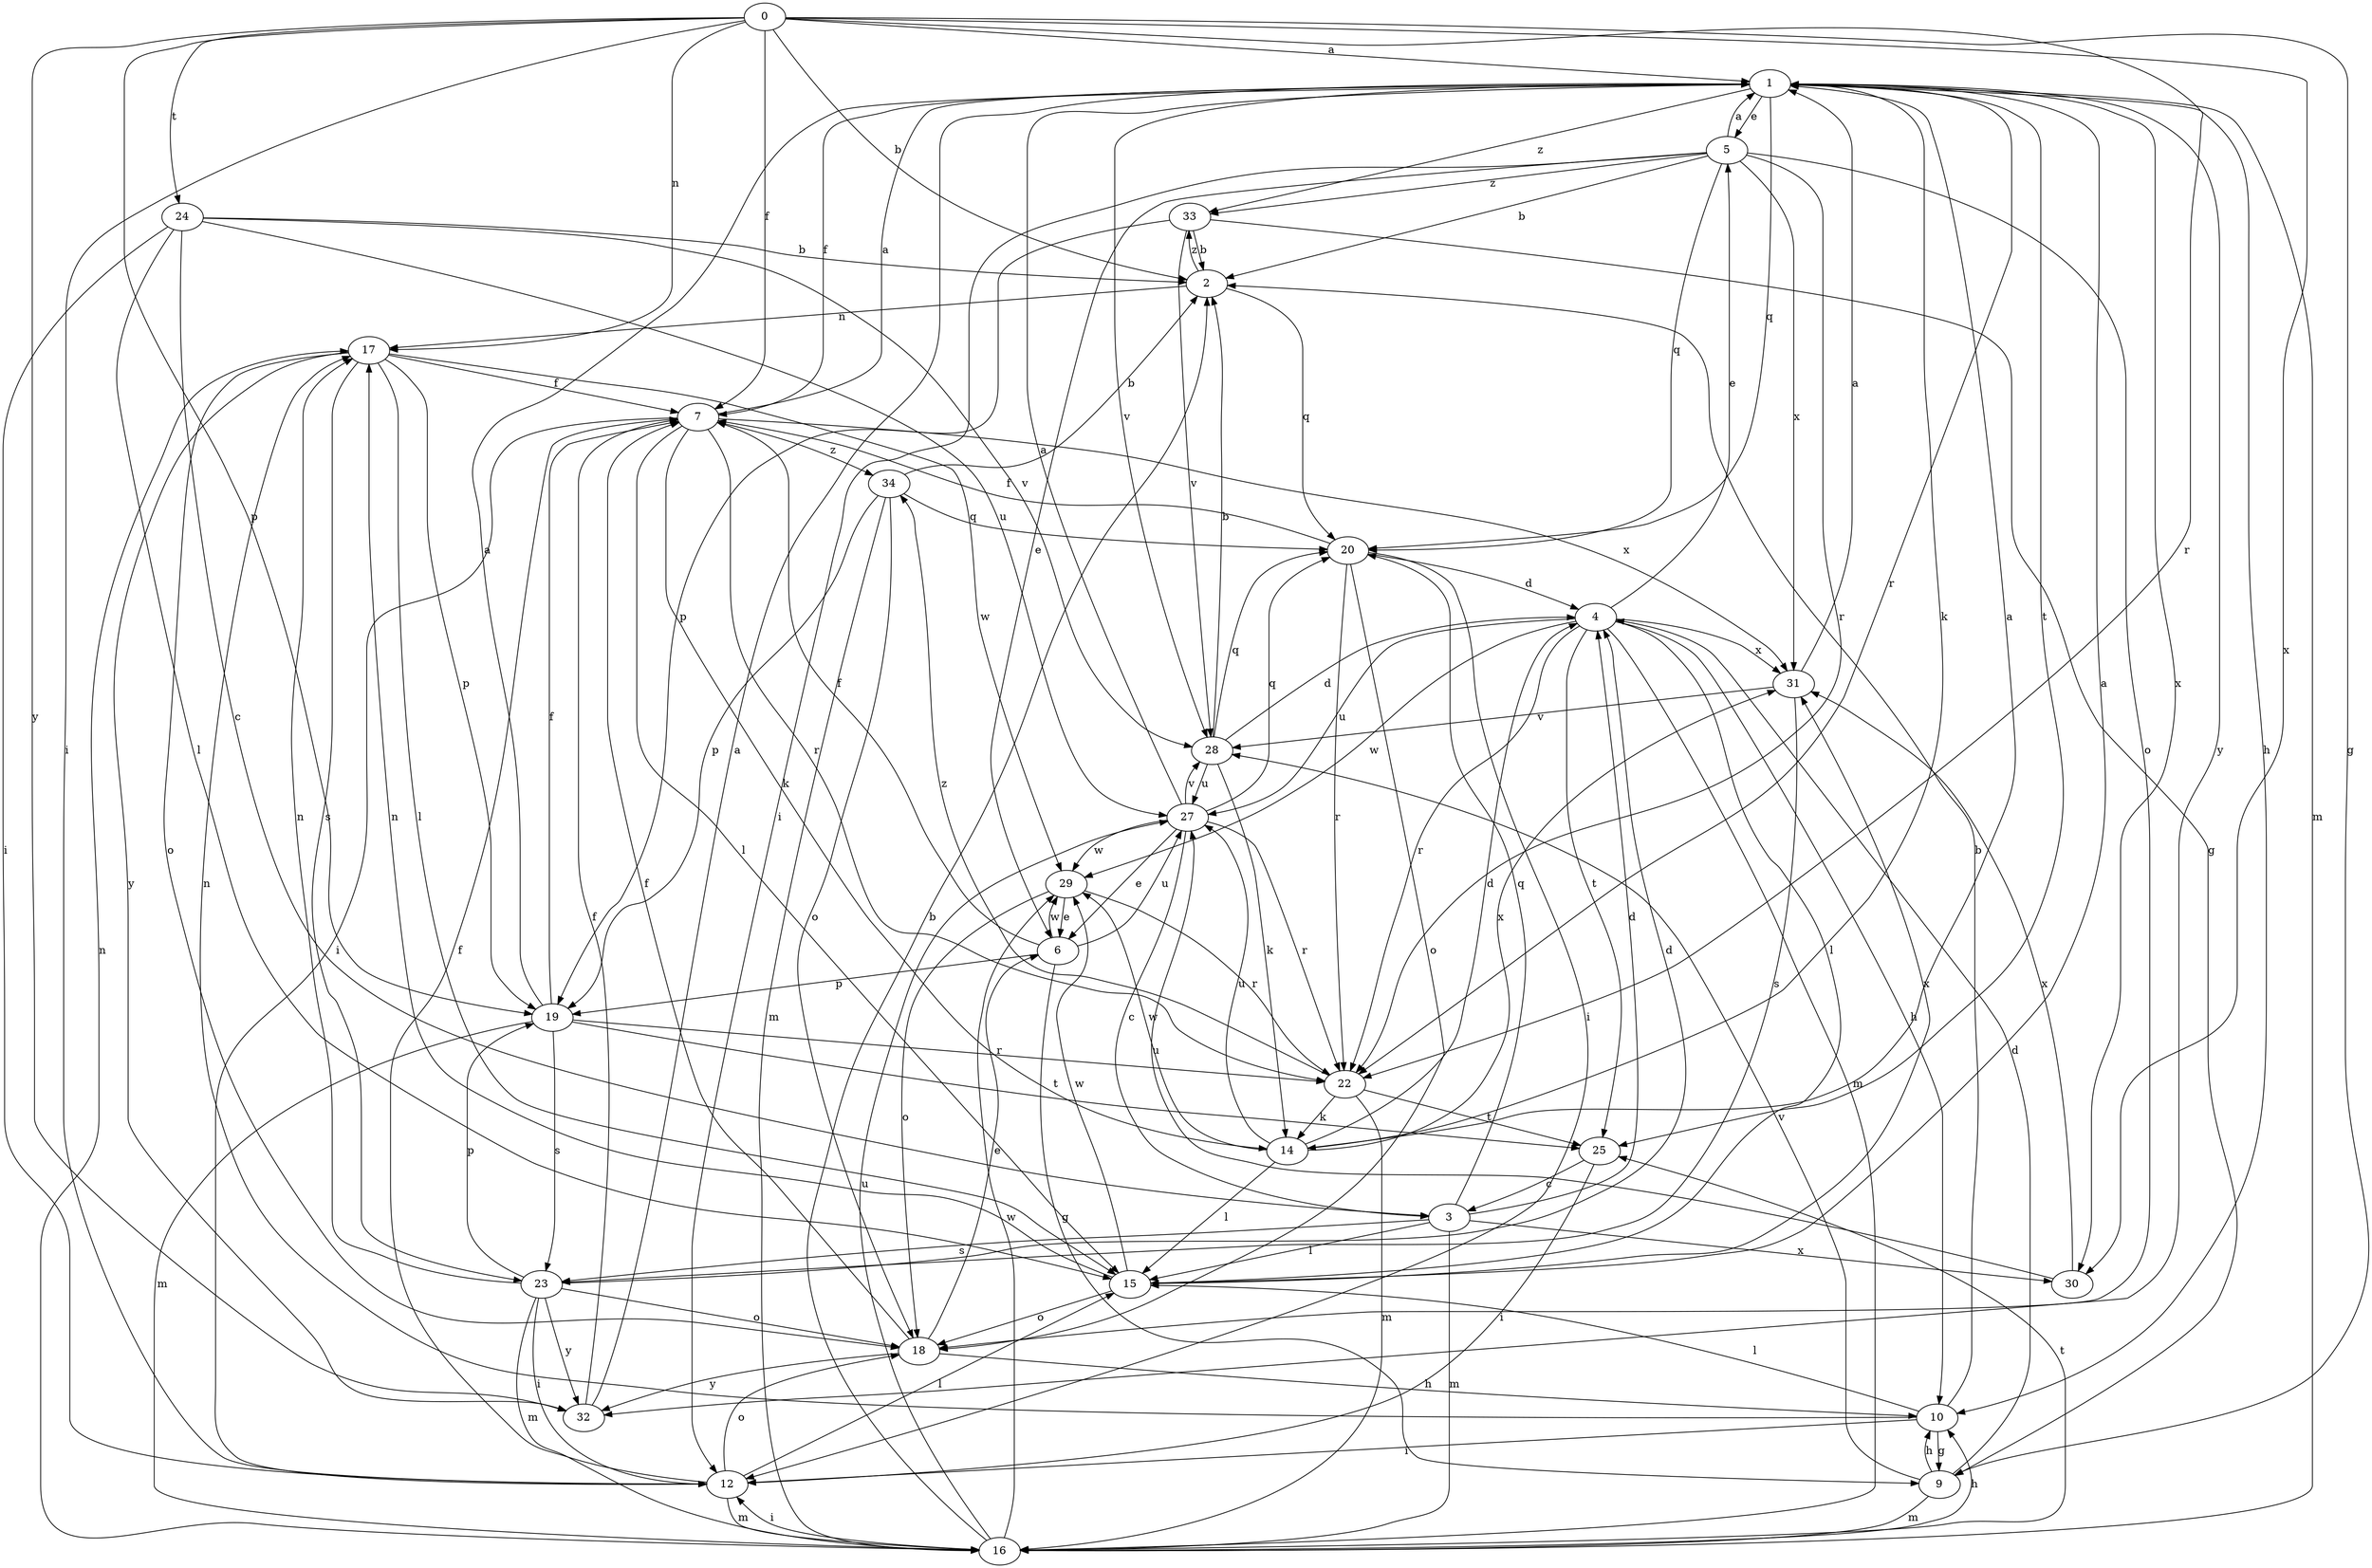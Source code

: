 strict digraph  {
0;
1;
2;
3;
4;
5;
6;
7;
9;
10;
12;
14;
15;
16;
17;
18;
19;
20;
22;
23;
24;
25;
27;
28;
29;
30;
31;
32;
33;
34;
0 -> 1  [label=a];
0 -> 2  [label=b];
0 -> 7  [label=f];
0 -> 9  [label=g];
0 -> 12  [label=i];
0 -> 17  [label=n];
0 -> 19  [label=p];
0 -> 22  [label=r];
0 -> 24  [label=t];
0 -> 30  [label=x];
0 -> 32  [label=y];
1 -> 5  [label=e];
1 -> 7  [label=f];
1 -> 10  [label=h];
1 -> 14  [label=k];
1 -> 16  [label=m];
1 -> 20  [label=q];
1 -> 22  [label=r];
1 -> 25  [label=t];
1 -> 28  [label=v];
1 -> 30  [label=x];
1 -> 32  [label=y];
1 -> 33  [label=z];
2 -> 17  [label=n];
2 -> 20  [label=q];
2 -> 33  [label=z];
3 -> 4  [label=d];
3 -> 15  [label=l];
3 -> 16  [label=m];
3 -> 20  [label=q];
3 -> 23  [label=s];
3 -> 30  [label=x];
4 -> 5  [label=e];
4 -> 10  [label=h];
4 -> 15  [label=l];
4 -> 16  [label=m];
4 -> 22  [label=r];
4 -> 25  [label=t];
4 -> 27  [label=u];
4 -> 29  [label=w];
4 -> 31  [label=x];
5 -> 1  [label=a];
5 -> 2  [label=b];
5 -> 6  [label=e];
5 -> 12  [label=i];
5 -> 18  [label=o];
5 -> 20  [label=q];
5 -> 22  [label=r];
5 -> 31  [label=x];
5 -> 33  [label=z];
6 -> 7  [label=f];
6 -> 9  [label=g];
6 -> 19  [label=p];
6 -> 27  [label=u];
6 -> 29  [label=w];
7 -> 1  [label=a];
7 -> 12  [label=i];
7 -> 14  [label=k];
7 -> 15  [label=l];
7 -> 22  [label=r];
7 -> 31  [label=x];
7 -> 34  [label=z];
9 -> 4  [label=d];
9 -> 10  [label=h];
9 -> 16  [label=m];
9 -> 28  [label=v];
10 -> 2  [label=b];
10 -> 9  [label=g];
10 -> 12  [label=i];
10 -> 15  [label=l];
10 -> 17  [label=n];
12 -> 7  [label=f];
12 -> 15  [label=l];
12 -> 16  [label=m];
12 -> 18  [label=o];
14 -> 1  [label=a];
14 -> 4  [label=d];
14 -> 15  [label=l];
14 -> 27  [label=u];
14 -> 29  [label=w];
14 -> 31  [label=x];
15 -> 1  [label=a];
15 -> 17  [label=n];
15 -> 18  [label=o];
15 -> 29  [label=w];
15 -> 31  [label=x];
16 -> 2  [label=b];
16 -> 10  [label=h];
16 -> 12  [label=i];
16 -> 17  [label=n];
16 -> 25  [label=t];
16 -> 27  [label=u];
16 -> 29  [label=w];
17 -> 7  [label=f];
17 -> 15  [label=l];
17 -> 18  [label=o];
17 -> 19  [label=p];
17 -> 23  [label=s];
17 -> 29  [label=w];
17 -> 32  [label=y];
18 -> 6  [label=e];
18 -> 7  [label=f];
18 -> 10  [label=h];
18 -> 32  [label=y];
19 -> 1  [label=a];
19 -> 7  [label=f];
19 -> 16  [label=m];
19 -> 22  [label=r];
19 -> 23  [label=s];
19 -> 25  [label=t];
20 -> 4  [label=d];
20 -> 7  [label=f];
20 -> 12  [label=i];
20 -> 18  [label=o];
20 -> 22  [label=r];
22 -> 14  [label=k];
22 -> 16  [label=m];
22 -> 25  [label=t];
22 -> 34  [label=z];
23 -> 4  [label=d];
23 -> 12  [label=i];
23 -> 16  [label=m];
23 -> 17  [label=n];
23 -> 18  [label=o];
23 -> 19  [label=p];
23 -> 32  [label=y];
24 -> 2  [label=b];
24 -> 3  [label=c];
24 -> 12  [label=i];
24 -> 15  [label=l];
24 -> 27  [label=u];
24 -> 28  [label=v];
25 -> 3  [label=c];
25 -> 12  [label=i];
27 -> 1  [label=a];
27 -> 3  [label=c];
27 -> 6  [label=e];
27 -> 20  [label=q];
27 -> 22  [label=r];
27 -> 28  [label=v];
27 -> 29  [label=w];
28 -> 2  [label=b];
28 -> 4  [label=d];
28 -> 14  [label=k];
28 -> 20  [label=q];
28 -> 27  [label=u];
29 -> 6  [label=e];
29 -> 18  [label=o];
29 -> 22  [label=r];
30 -> 27  [label=u];
30 -> 31  [label=x];
31 -> 1  [label=a];
31 -> 23  [label=s];
31 -> 28  [label=v];
32 -> 1  [label=a];
32 -> 7  [label=f];
33 -> 2  [label=b];
33 -> 9  [label=g];
33 -> 19  [label=p];
33 -> 28  [label=v];
34 -> 2  [label=b];
34 -> 16  [label=m];
34 -> 18  [label=o];
34 -> 19  [label=p];
34 -> 20  [label=q];
}
